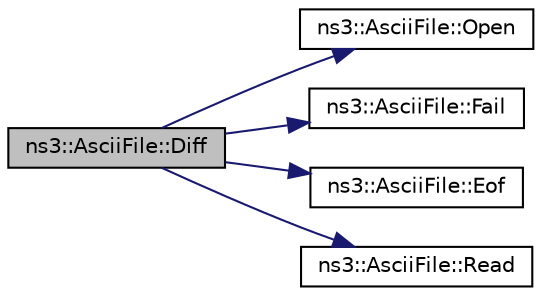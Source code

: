 digraph "ns3::AsciiFile::Diff"
{
  edge [fontname="Helvetica",fontsize="10",labelfontname="Helvetica",labelfontsize="10"];
  node [fontname="Helvetica",fontsize="10",shape=record];
  rankdir="LR";
  Node1 [label="ns3::AsciiFile::Diff",height=0.2,width=0.4,color="black", fillcolor="grey75", style="filled", fontcolor="black"];
  Node1 -> Node2 [color="midnightblue",fontsize="10",style="solid"];
  Node2 [label="ns3::AsciiFile::Open",height=0.2,width=0.4,color="black", fillcolor="white", style="filled",URL="$d9/d96/classns3_1_1AsciiFile.html#a2506b96ec3de521f22918a6757dadac4"];
  Node1 -> Node3 [color="midnightblue",fontsize="10",style="solid"];
  Node3 [label="ns3::AsciiFile::Fail",height=0.2,width=0.4,color="black", fillcolor="white", style="filled",URL="$d9/d96/classns3_1_1AsciiFile.html#ac43b074a5970c4131e19fc3b47a3d72f"];
  Node1 -> Node4 [color="midnightblue",fontsize="10",style="solid"];
  Node4 [label="ns3::AsciiFile::Eof",height=0.2,width=0.4,color="black", fillcolor="white", style="filled",URL="$d9/d96/classns3_1_1AsciiFile.html#a86bbbed071932b9680b8ab8aa23f110c"];
  Node1 -> Node5 [color="midnightblue",fontsize="10",style="solid"];
  Node5 [label="ns3::AsciiFile::Read",height=0.2,width=0.4,color="black", fillcolor="white", style="filled",URL="$d9/d96/classns3_1_1AsciiFile.html#ac28451e3e33aed6dc216fc9531fd9737",tooltip="Read next line from file. "];
}
